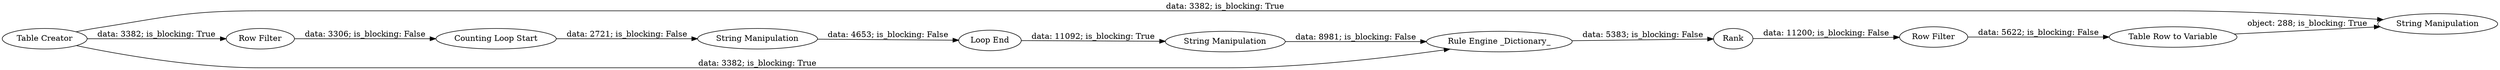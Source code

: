 digraph {
	"186339070669566315_10" [label="String Manipulation"]
	"186339070669566315_8" [label="Row Filter"]
	"186339070669566315_5" [label="Row Filter"]
	"186339070669566315_11" [label="Table Row to Variable"]
	"186339070669566315_14" [label=Rank]
	"186339070669566315_1" [label="Table Creator"]
	"186339070669566315_2" [label="Counting Loop Start"]
	"186339070669566315_6" [label="Loop End"]
	"186339070669566315_12" [label="Rule Engine _Dictionary_"]
	"186339070669566315_13" [label="String Manipulation"]
	"186339070669566315_3" [label="String Manipulation"]
	"186339070669566315_1" -> "186339070669566315_5" [label="data: 3382; is_blocking: True"]
	"186339070669566315_2" -> "186339070669566315_3" [label="data: 2721; is_blocking: False"]
	"186339070669566315_8" -> "186339070669566315_11" [label="data: 5622; is_blocking: False"]
	"186339070669566315_1" -> "186339070669566315_12" [label="data: 3382; is_blocking: True"]
	"186339070669566315_3" -> "186339070669566315_6" [label="data: 4653; is_blocking: False"]
	"186339070669566315_12" -> "186339070669566315_14" [label="data: 5383; is_blocking: False"]
	"186339070669566315_11" -> "186339070669566315_10" [label="object: 288; is_blocking: True"]
	"186339070669566315_14" -> "186339070669566315_8" [label="data: 11200; is_blocking: False"]
	"186339070669566315_13" -> "186339070669566315_12" [label="data: 8981; is_blocking: False"]
	"186339070669566315_1" -> "186339070669566315_10" [label="data: 3382; is_blocking: True"]
	"186339070669566315_6" -> "186339070669566315_13" [label="data: 11092; is_blocking: True"]
	"186339070669566315_5" -> "186339070669566315_2" [label="data: 3306; is_blocking: False"]
	rankdir=LR
}
